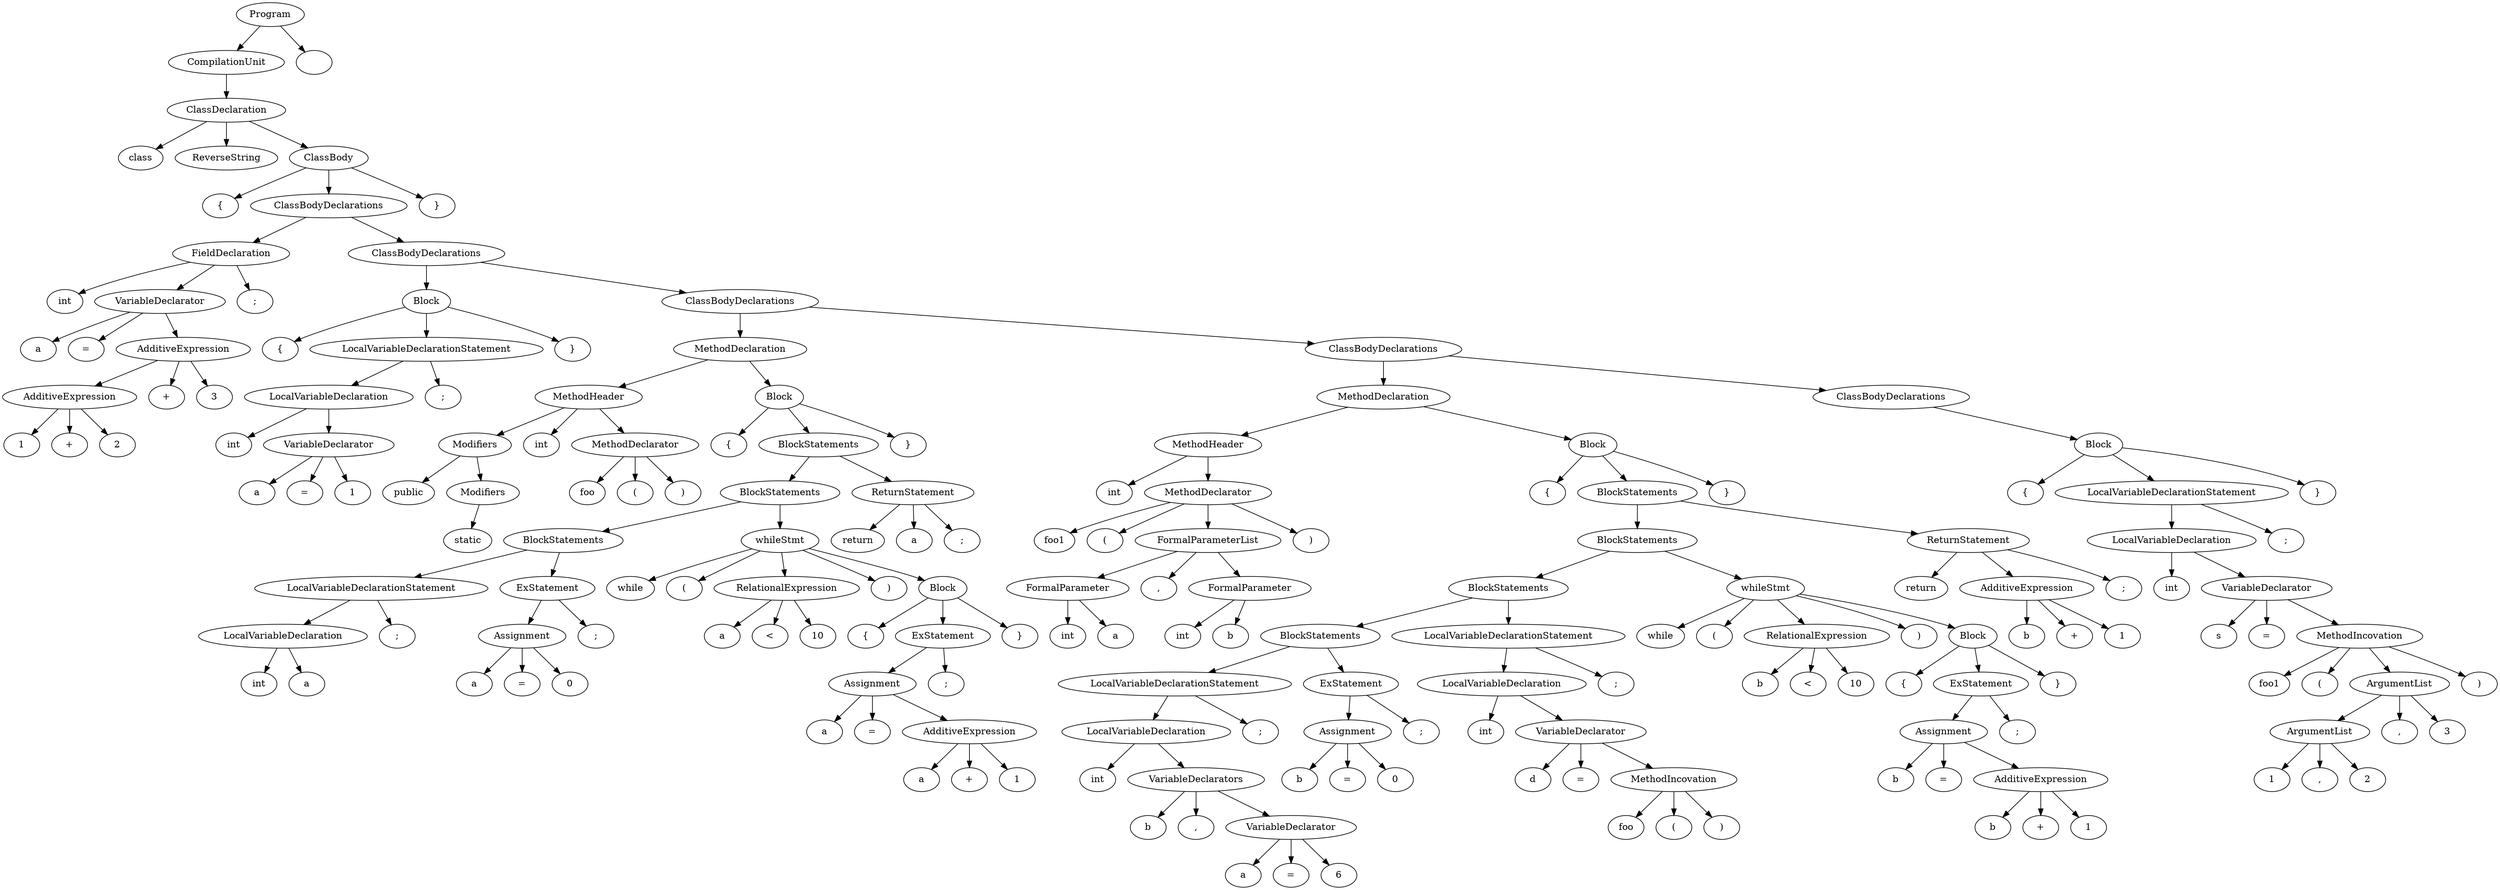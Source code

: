 digraph G {
n1 [label="class"]
n2 [label="ReverseString"]
n3 [label="{"]
n4 [label="int"]
n5 [label="a"]
n6 [label="="]
n7 [label="1"]
n8 [label="+"]
n9 [label="2"]
n10 [label="AdditiveExpression"]
n10->n9;
n10->n8;
n10->n7;
n11 [label="+"]
n12 [label="3"]
n13 [label="AdditiveExpression"]
n13->n12;
n13->n11;
n13->n10;
n14 [label="VariableDeclarator"]
n14->n13;
n14->n6;
n14->n5;
n15 [label=";"]
n16 [label="FieldDeclaration"]
n16->n15;
n16->n14;
n16->n4;
n17 [label="{"]
n18 [label="int"]
n19 [label="a"]
n20 [label="="]
n21 [label="1"]
n22 [label="VariableDeclarator"]
n22->n21;
n22->n20;
n22->n19;
n23 [label="LocalVariableDeclaration"]
n23->n22;
n23->n18;
n24 [label=";"]
n25 [label="LocalVariableDeclarationStatement"]
n25->n24;
n25->n23;
n26 [label="}"]
n27 [label="Block"]
n27->n26;
n27->n25;
n27->n17;
n28 [label="public"]
n29 [label="static"]
n30 [label="Modifiers"]
n30->n29;
n31 [label="Modifiers"]
n31->n30;
n31->n28;
n32 [label="int"]
n33 [label="foo"]
n34 [label="("]
n35 [label=")"]
n36 [label="MethodDeclarator"]
n36->n35;
n36->n34;
n36->n33;
n37 [label="MethodHeader"]
n37->n36;
n37->n32;
n37->n31;
n38 [label="{"]
n39 [label="int"]
n40 [label="a"]
n41 [label="LocalVariableDeclaration"]
n41->n40;
n41->n39;
n42 [label=";"]
n43 [label="LocalVariableDeclarationStatement"]
n43->n42;
n43->n41;
n44 [label="a"]
n45 [label="="]
n46 [label="0"]
n47 [label="Assignment"]
n47->n46;
n47->n45;
n47->n44;
n48 [label=";"]
n49 [label="ExStatement"]
n49->n48;
n49->n47;
n50 [label="BlockStatements"]
n50->n49;
n50->n43;
n51 [label="while"]
n52 [label="("]
n53 [label="a"]
n54 [label="<"]
n55 [label="10"]
n56 [label="RelationalExpression"]
n56->n55;
n56->n54;
n56->n53;
n57 [label=")"]
n58 [label="{"]
n59 [label="a"]
n60 [label="="]
n61 [label="a"]
n62 [label="+"]
n63 [label="1"]
n64 [label="AdditiveExpression"]
n64->n63;
n64->n62;
n64->n61;
n65 [label="Assignment"]
n65->n64;
n65->n60;
n65->n59;
n66 [label=";"]
n67 [label="ExStatement"]
n67->n66;
n67->n65;
n68 [label="}"]
n69 [label="Block"]
n69->n68;
n69->n67;
n69->n58;
n70 [label="whileStmt"]
n70->n69;
n70->n57;
n70->n56;
n70->n52;
n70->n51;
n71 [label="BlockStatements"]
n71->n70;
n71->n50;
n72 [label="return"]
n73 [label="a"]
n74 [label=";"]
n75 [label="ReturnStatement"]
n75->n74;
n75->n73;
n75->n72;
n76 [label="BlockStatements"]
n76->n75;
n76->n71;
n77 [label="}"]
n78 [label="Block"]
n78->n77;
n78->n76;
n78->n38;
n79 [label="MethodDeclaration"]
n79->n78;
n79->n37;
n80 [label="int"]
n81 [label="foo1"]
n82 [label="("]
n83 [label="int"]
n84 [label="a"]
n85 [label="FormalParameter"]
n85->n84;
n85->n83;
n86 [label=","]
n87 [label="int"]
n88 [label="b"]
n89 [label="FormalParameter"]
n89->n88;
n89->n87;
n90 [label="FormalParameterList"]
n90->n89;
n90->n86;
n90->n85;
n91 [label=")"]
n92 [label="MethodDeclarator"]
n92->n91;
n92->n90;
n92->n82;
n92->n81;
n93 [label="MethodHeader"]
n93->n92;
n93->n80;
n94 [label="{"]
n95 [label="int"]
n96 [label="b"]
n97 [label=","]
n98 [label="a"]
n99 [label="="]
n100 [label="6"]
n101 [label="VariableDeclarator"]
n101->n100;
n101->n99;
n101->n98;
n102 [label="VariableDeclarators"]
n102->n101;
n102->n97;
n102->n96;
n103 [label="LocalVariableDeclaration"]
n103->n102;
n103->n95;
n104 [label=";"]
n105 [label="LocalVariableDeclarationStatement"]
n105->n104;
n105->n103;
n106 [label="b"]
n107 [label="="]
n108 [label="0"]
n109 [label="Assignment"]
n109->n108;
n109->n107;
n109->n106;
n110 [label=";"]
n111 [label="ExStatement"]
n111->n110;
n111->n109;
n112 [label="BlockStatements"]
n112->n111;
n112->n105;
n113 [label="int"]
n114 [label="d"]
n115 [label="="]
n116 [label="foo"]
n117 [label="("]
n118 [label=")"]
n119 [label="MethodIncovation"]
n119->n118;
n119->n117;
n119->n116;
n120 [label="VariableDeclarator"]
n120->n119;
n120->n115;
n120->n114;
n121 [label="LocalVariableDeclaration"]
n121->n120;
n121->n113;
n122 [label=";"]
n123 [label="LocalVariableDeclarationStatement"]
n123->n122;
n123->n121;
n124 [label="BlockStatements"]
n124->n123;
n124->n112;
n125 [label="while"]
n126 [label="("]
n127 [label="b"]
n128 [label="<"]
n129 [label="10"]
n130 [label="RelationalExpression"]
n130->n129;
n130->n128;
n130->n127;
n131 [label=")"]
n132 [label="{"]
n133 [label="b"]
n134 [label="="]
n135 [label="b"]
n136 [label="+"]
n137 [label="1"]
n138 [label="AdditiveExpression"]
n138->n137;
n138->n136;
n138->n135;
n139 [label="Assignment"]
n139->n138;
n139->n134;
n139->n133;
n140 [label=";"]
n141 [label="ExStatement"]
n141->n140;
n141->n139;
n142 [label="}"]
n143 [label="Block"]
n143->n142;
n143->n141;
n143->n132;
n144 [label="whileStmt"]
n144->n143;
n144->n131;
n144->n130;
n144->n126;
n144->n125;
n145 [label="BlockStatements"]
n145->n144;
n145->n124;
n146 [label="return"]
n147 [label="b"]
n148 [label="+"]
n149 [label="1"]
n150 [label="AdditiveExpression"]
n150->n149;
n150->n148;
n150->n147;
n151 [label=";"]
n152 [label="ReturnStatement"]
n152->n151;
n152->n150;
n152->n146;
n153 [label="BlockStatements"]
n153->n152;
n153->n145;
n154 [label="}"]
n155 [label="Block"]
n155->n154;
n155->n153;
n155->n94;
n156 [label="MethodDeclaration"]
n156->n155;
n156->n93;
n157 [label="{"]
n158 [label="int"]
n159 [label="s"]
n160 [label="="]
n161 [label="foo1"]
n162 [label="("]
n163 [label="1"]
n164 [label=","]
n165 [label="2"]
n166 [label="ArgumentList"]
n166->n165;
n166->n164;
n166->n163;
n167 [label=","]
n168 [label="3"]
n169 [label="ArgumentList"]
n169->n168;
n169->n167;
n169->n166;
n170 [label=")"]
n171 [label="MethodIncovation"]
n171->n170;
n171->n169;
n171->n162;
n171->n161;
n172 [label="VariableDeclarator"]
n172->n171;
n172->n160;
n172->n159;
n173 [label="LocalVariableDeclaration"]
n173->n172;
n173->n158;
n174 [label=";"]
n175 [label="LocalVariableDeclarationStatement"]
n175->n174;
n175->n173;
n176 [label="}"]
n177 [label="Block"]
n177->n176;
n177->n175;
n177->n157;
n178 [label="ClassBodyDeclarations"]
n178->n177;
n179 [label="ClassBodyDeclarations"]
n179->n178;
n179->n156;
n180 [label="ClassBodyDeclarations"]
n180->n179;
n180->n79;
n181 [label="ClassBodyDeclarations"]
n181->n180;
n181->n27;
n182 [label="ClassBodyDeclarations"]
n182->n181;
n182->n16;
n183 [label="}"]
n184 [label="ClassBody"]
n184->n183;
n184->n182;
n184->n3;
n185 [label="ClassDeclaration"]
n185->n184;
n185->n2;
n185->n1;
n186 [label="CompilationUnit"]
n186->n185;
n187 [label="Program"]
n187->n188;
n187->n186;
n188 [label=""]
}
